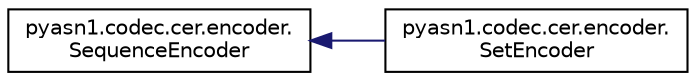digraph "Graphical Class Hierarchy"
{
 // LATEX_PDF_SIZE
  edge [fontname="Helvetica",fontsize="10",labelfontname="Helvetica",labelfontsize="10"];
  node [fontname="Helvetica",fontsize="10",shape=record];
  rankdir="LR";
  Node0 [label="pyasn1.codec.cer.encoder.\lSequenceEncoder",height=0.2,width=0.4,color="black", fillcolor="white", style="filled",URL="$classpyasn1_1_1codec_1_1cer_1_1encoder_1_1SequenceEncoder.html",tooltip=" "];
  Node0 -> Node1 [dir="back",color="midnightblue",fontsize="10",style="solid",fontname="Helvetica"];
  Node1 [label="pyasn1.codec.cer.encoder.\lSetEncoder",height=0.2,width=0.4,color="black", fillcolor="white", style="filled",URL="$classpyasn1_1_1codec_1_1cer_1_1encoder_1_1SetEncoder.html",tooltip=" "];
}
